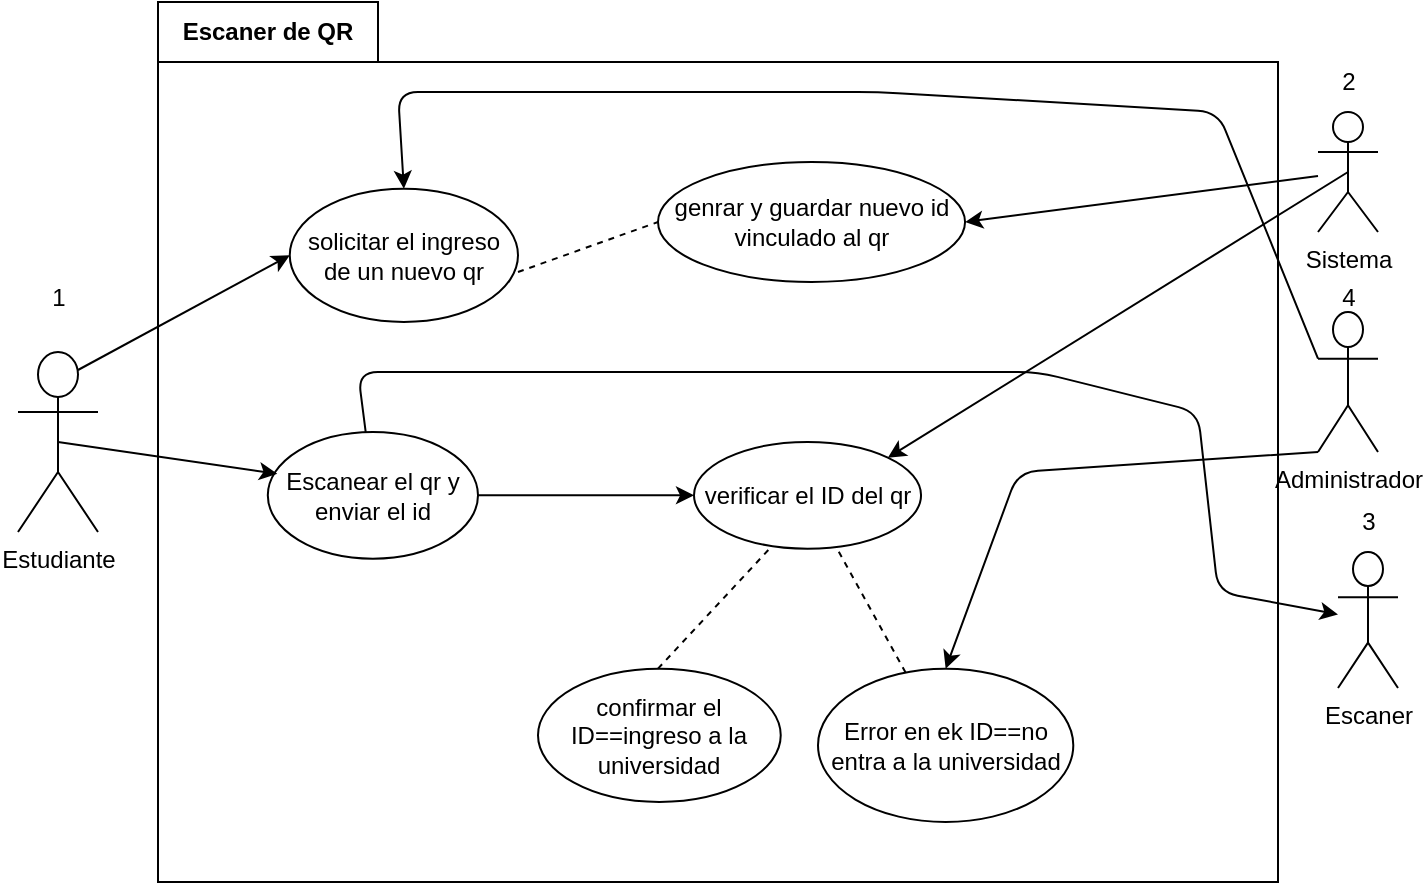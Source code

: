 <mxfile>
    <diagram id="mPFqTLhJ_S8cRZA2FxPN" name="Page-1">
        <mxGraphModel dx="1054" dy="563" grid="1" gridSize="10" guides="1" tooltips="1" connect="1" arrows="1" fold="1" page="1" pageScale="1" pageWidth="850" pageHeight="1100" math="0" shadow="0">
            <root>
                <mxCell id="0"/>
                <mxCell id="1" parent="0"/>
                <mxCell id="2" value="Escaner de QR" style="shape=folder;fontStyle=1;tabWidth=110;tabHeight=30;tabPosition=left;html=1;boundedLbl=1;labelInHeader=1;container=1;collapsible=0;whiteSpace=wrap;" vertex="1" parent="1">
                    <mxGeometry x="100" y="15" width="560" height="440" as="geometry"/>
                </mxCell>
                <mxCell id="3" value="" style="html=1;strokeColor=none;resizeWidth=1;resizeHeight=1;fillColor=none;part=1;connectable=0;allowArrows=0;deletable=0;whiteSpace=wrap;" vertex="1" parent="2">
                    <mxGeometry width="560" height="308" relative="1" as="geometry">
                        <mxPoint y="30" as="offset"/>
                    </mxGeometry>
                </mxCell>
                <mxCell id="4" value="solicitar el ingreso de un nuevo qr" style="ellipse;html=1;whiteSpace=wrap;" vertex="1" parent="2">
                    <mxGeometry x="65.88" y="93.33" width="114.12" height="66.67" as="geometry"/>
                </mxCell>
                <mxCell id="5" style="edgeStyle=none;html=1;exitX=1;exitY=0.5;exitDx=0;exitDy=0;entryX=0;entryY=0.5;entryDx=0;entryDy=0;" edge="1" parent="2" source="6" target="8">
                    <mxGeometry relative="1" as="geometry"/>
                </mxCell>
                <mxCell id="6" value="Escanear el qr y enviar el id" style="ellipse;html=1;whiteSpace=wrap;" vertex="1" parent="2">
                    <mxGeometry x="54.9" y="215" width="105.1" height="63.33" as="geometry"/>
                </mxCell>
                <mxCell id="7" value="genrar y guardar nuevo id vinculado al qr" style="ellipse;html=1;whiteSpace=wrap;" vertex="1" parent="2">
                    <mxGeometry x="250.0" y="80" width="153.53" height="60" as="geometry"/>
                </mxCell>
                <mxCell id="8" value="verificar el ID del qr" style="ellipse;html=1;whiteSpace=wrap;" vertex="1" parent="2">
                    <mxGeometry x="268" y="220" width="113.53" height="53.33" as="geometry"/>
                </mxCell>
                <mxCell id="9" value="Error en ek ID==no entra a la universidad" style="ellipse;html=1;whiteSpace=wrap;" vertex="1" parent="2">
                    <mxGeometry x="330" y="333.33" width="127.65" height="76.67" as="geometry"/>
                </mxCell>
                <mxCell id="10" value="confirmar el ID==ingreso a la universidad" style="ellipse;html=1;whiteSpace=wrap;" vertex="1" parent="2">
                    <mxGeometry x="190" y="333.33" width="121.37" height="66.67" as="geometry"/>
                </mxCell>
                <mxCell id="11" value="" style="endArrow=none;dashed=1;html=1;entryX=0;entryY=0.5;entryDx=0;entryDy=0;" edge="1" parent="2" target="7">
                    <mxGeometry width="50" height="50" relative="1" as="geometry">
                        <mxPoint x="180" y="135" as="sourcePoint"/>
                        <mxPoint x="230" y="85" as="targetPoint"/>
                    </mxGeometry>
                </mxCell>
                <mxCell id="12" value="" style="endArrow=none;dashed=1;html=1;" edge="1" parent="2" source="9" target="8">
                    <mxGeometry width="50" height="50" relative="1" as="geometry">
                        <mxPoint x="340" y="295" as="sourcePoint"/>
                        <mxPoint x="390" y="245" as="targetPoint"/>
                    </mxGeometry>
                </mxCell>
                <mxCell id="13" value="" style="endArrow=none;dashed=1;html=1;entryX=0.342;entryY=0.979;entryDx=0;entryDy=0;entryPerimeter=0;" edge="1" parent="2" target="8">
                    <mxGeometry width="50" height="50" relative="1" as="geometry">
                        <mxPoint x="250" y="333.33" as="sourcePoint"/>
                        <mxPoint x="300" y="283.33" as="targetPoint"/>
                    </mxGeometry>
                </mxCell>
                <mxCell id="14" style="edgeStyle=none;html=1;exitX=0.75;exitY=0.1;exitDx=0;exitDy=0;exitPerimeter=0;entryX=0;entryY=0.5;entryDx=0;entryDy=0;" edge="1" parent="1" source="15" target="4">
                    <mxGeometry relative="1" as="geometry"/>
                </mxCell>
                <mxCell id="15" value="Estudiante&lt;div&gt;&lt;br&gt;&lt;/div&gt;" style="shape=umlActor;verticalLabelPosition=bottom;verticalAlign=top;html=1;outlineConnect=0;" vertex="1" parent="1">
                    <mxGeometry x="30" y="190" width="40" height="90" as="geometry"/>
                </mxCell>
                <mxCell id="16" style="edgeStyle=none;html=1;exitX=0.5;exitY=0.5;exitDx=0;exitDy=0;exitPerimeter=0;entryX=1;entryY=0;entryDx=0;entryDy=0;" edge="1" parent="1" source="18" target="8">
                    <mxGeometry relative="1" as="geometry"/>
                </mxCell>
                <mxCell id="17" style="edgeStyle=none;html=1;entryX=1;entryY=0.5;entryDx=0;entryDy=0;" edge="1" parent="1" source="18" target="7">
                    <mxGeometry relative="1" as="geometry"/>
                </mxCell>
                <mxCell id="18" value="&lt;div&gt;Sistema&lt;/div&gt;" style="shape=umlActor;verticalLabelPosition=bottom;verticalAlign=top;html=1;outlineConnect=0;" vertex="1" parent="1">
                    <mxGeometry x="680" y="70" width="30" height="60" as="geometry"/>
                </mxCell>
                <mxCell id="19" style="edgeStyle=none;html=1;exitX=0;exitY=1;exitDx=0;exitDy=0;exitPerimeter=0;entryX=0.5;entryY=0;entryDx=0;entryDy=0;" edge="1" parent="1" source="21" target="9">
                    <mxGeometry relative="1" as="geometry">
                        <Array as="points">
                            <mxPoint x="530" y="250"/>
                        </Array>
                    </mxGeometry>
                </mxCell>
                <mxCell id="20" style="edgeStyle=none;html=1;exitX=0;exitY=0.333;exitDx=0;exitDy=0;exitPerimeter=0;entryX=0.5;entryY=0;entryDx=0;entryDy=0;" edge="1" parent="1" source="21" target="4">
                    <mxGeometry relative="1" as="geometry">
                        <Array as="points">
                            <mxPoint x="630" y="70"/>
                            <mxPoint x="460" y="60"/>
                            <mxPoint x="220" y="60"/>
                        </Array>
                    </mxGeometry>
                </mxCell>
                <mxCell id="21" value="&lt;div&gt;Administrador&lt;/div&gt;" style="shape=umlActor;verticalLabelPosition=bottom;verticalAlign=top;html=1;outlineConnect=0;" vertex="1" parent="1">
                    <mxGeometry x="680" y="170" width="30" height="70" as="geometry"/>
                </mxCell>
                <mxCell id="22" value="&lt;div&gt;Escaner&lt;/div&gt;" style="shape=umlActor;verticalLabelPosition=bottom;verticalAlign=top;html=1;outlineConnect=0;" vertex="1" parent="1">
                    <mxGeometry x="690" y="290" width="30" height="68" as="geometry"/>
                </mxCell>
                <mxCell id="23" value="1" style="text;html=1;align=center;verticalAlign=middle;resizable=0;points=[];autosize=1;strokeColor=none;fillColor=none;" vertex="1" parent="1">
                    <mxGeometry x="35" y="148" width="30" height="30" as="geometry"/>
                </mxCell>
                <mxCell id="24" value="2" style="text;html=1;align=center;verticalAlign=middle;resizable=0;points=[];autosize=1;strokeColor=none;fillColor=none;" vertex="1" parent="1">
                    <mxGeometry x="680" y="40" width="30" height="30" as="geometry"/>
                </mxCell>
                <mxCell id="25" value="4" style="text;html=1;align=center;verticalAlign=middle;resizable=0;points=[];autosize=1;strokeColor=none;fillColor=none;" vertex="1" parent="1">
                    <mxGeometry x="680" y="148" width="30" height="30" as="geometry"/>
                </mxCell>
                <mxCell id="26" value="3" style="text;html=1;align=center;verticalAlign=middle;resizable=0;points=[];autosize=1;strokeColor=none;fillColor=none;" vertex="1" parent="1">
                    <mxGeometry x="690" y="260" width="30" height="30" as="geometry"/>
                </mxCell>
                <mxCell id="27" style="edgeStyle=none;html=1;exitX=0.5;exitY=0.5;exitDx=0;exitDy=0;exitPerimeter=0;entryX=0.045;entryY=0.33;entryDx=0;entryDy=0;entryPerimeter=0;" edge="1" parent="1" source="15" target="6">
                    <mxGeometry relative="1" as="geometry"/>
                </mxCell>
                <mxCell id="28" style="edgeStyle=none;html=1;" edge="1" parent="1" source="6" target="22">
                    <mxGeometry relative="1" as="geometry">
                        <Array as="points">
                            <mxPoint x="200" y="200"/>
                            <mxPoint x="440" y="200"/>
                            <mxPoint x="490" y="200"/>
                            <mxPoint x="540" y="200"/>
                            <mxPoint x="580" y="210"/>
                            <mxPoint x="620" y="220"/>
                            <mxPoint x="630" y="310"/>
                        </Array>
                    </mxGeometry>
                </mxCell>
            </root>
        </mxGraphModel>
    </diagram>
</mxfile>